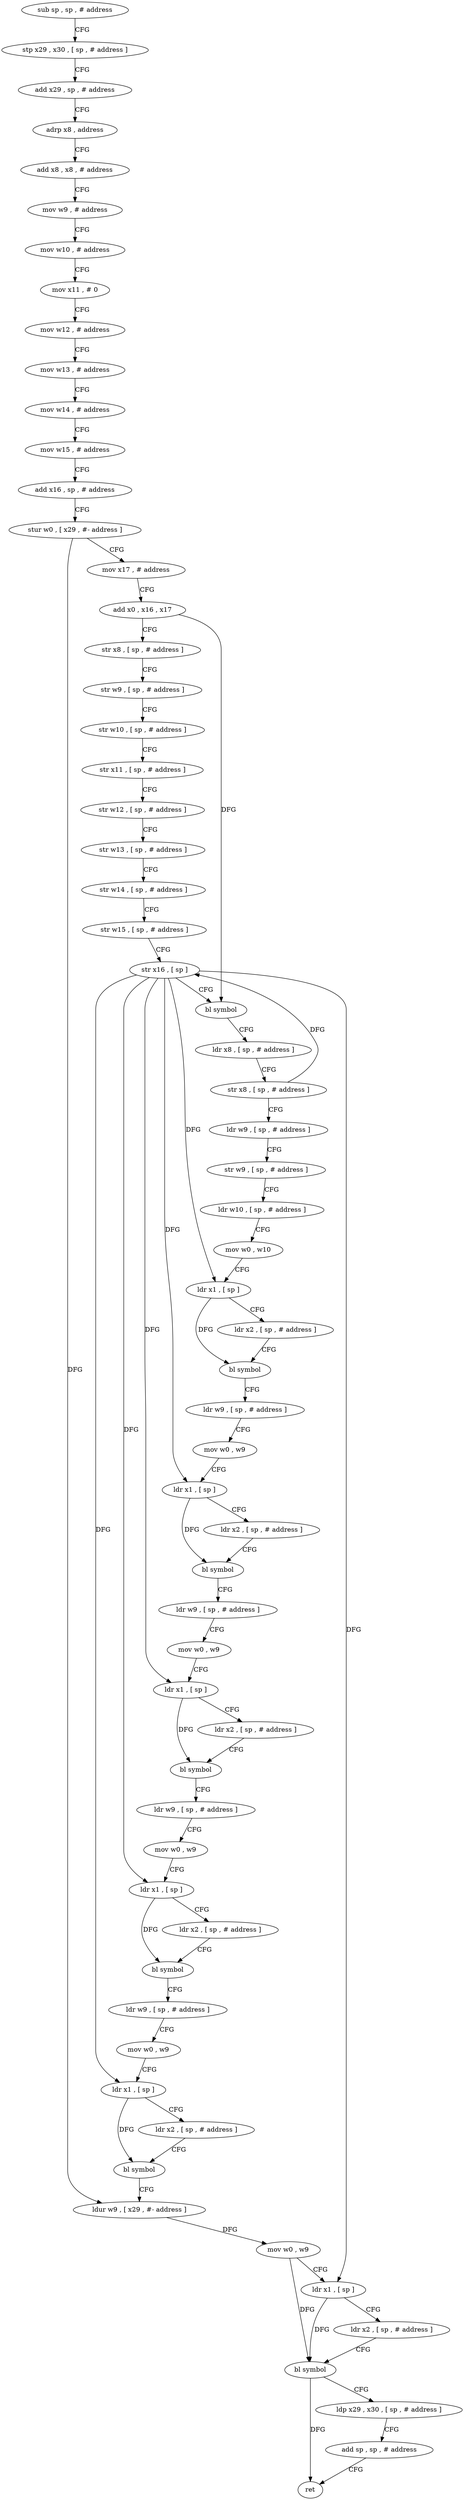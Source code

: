 digraph "func" {
"4204264" [label = "sub sp , sp , # address" ]
"4204268" [label = "stp x29 , x30 , [ sp , # address ]" ]
"4204272" [label = "add x29 , sp , # address" ]
"4204276" [label = "adrp x8 , address" ]
"4204280" [label = "add x8 , x8 , # address" ]
"4204284" [label = "mov w9 , # address" ]
"4204288" [label = "mov w10 , # address" ]
"4204292" [label = "mov x11 , # 0" ]
"4204296" [label = "mov w12 , # address" ]
"4204300" [label = "mov w13 , # address" ]
"4204304" [label = "mov w14 , # address" ]
"4204308" [label = "mov w15 , # address" ]
"4204312" [label = "add x16 , sp , # address" ]
"4204316" [label = "stur w0 , [ x29 , #- address ]" ]
"4204320" [label = "mov x17 , # address" ]
"4204324" [label = "add x0 , x16 , x17" ]
"4204328" [label = "str x8 , [ sp , # address ]" ]
"4204332" [label = "str w9 , [ sp , # address ]" ]
"4204336" [label = "str w10 , [ sp , # address ]" ]
"4204340" [label = "str x11 , [ sp , # address ]" ]
"4204344" [label = "str w12 , [ sp , # address ]" ]
"4204348" [label = "str w13 , [ sp , # address ]" ]
"4204352" [label = "str w14 , [ sp , # address ]" ]
"4204356" [label = "str w15 , [ sp , # address ]" ]
"4204360" [label = "str x16 , [ sp ]" ]
"4204364" [label = "bl symbol" ]
"4204368" [label = "ldr x8 , [ sp , # address ]" ]
"4204372" [label = "str x8 , [ sp , # address ]" ]
"4204376" [label = "ldr w9 , [ sp , # address ]" ]
"4204380" [label = "str w9 , [ sp , # address ]" ]
"4204384" [label = "ldr w10 , [ sp , # address ]" ]
"4204388" [label = "mov w0 , w10" ]
"4204392" [label = "ldr x1 , [ sp ]" ]
"4204396" [label = "ldr x2 , [ sp , # address ]" ]
"4204400" [label = "bl symbol" ]
"4204404" [label = "ldr w9 , [ sp , # address ]" ]
"4204408" [label = "mov w0 , w9" ]
"4204412" [label = "ldr x1 , [ sp ]" ]
"4204416" [label = "ldr x2 , [ sp , # address ]" ]
"4204420" [label = "bl symbol" ]
"4204424" [label = "ldr w9 , [ sp , # address ]" ]
"4204428" [label = "mov w0 , w9" ]
"4204432" [label = "ldr x1 , [ sp ]" ]
"4204436" [label = "ldr x2 , [ sp , # address ]" ]
"4204440" [label = "bl symbol" ]
"4204444" [label = "ldr w9 , [ sp , # address ]" ]
"4204448" [label = "mov w0 , w9" ]
"4204452" [label = "ldr x1 , [ sp ]" ]
"4204456" [label = "ldr x2 , [ sp , # address ]" ]
"4204460" [label = "bl symbol" ]
"4204464" [label = "ldr w9 , [ sp , # address ]" ]
"4204468" [label = "mov w0 , w9" ]
"4204472" [label = "ldr x1 , [ sp ]" ]
"4204476" [label = "ldr x2 , [ sp , # address ]" ]
"4204480" [label = "bl symbol" ]
"4204484" [label = "ldur w9 , [ x29 , #- address ]" ]
"4204488" [label = "mov w0 , w9" ]
"4204492" [label = "ldr x1 , [ sp ]" ]
"4204496" [label = "ldr x2 , [ sp , # address ]" ]
"4204500" [label = "bl symbol" ]
"4204504" [label = "ldp x29 , x30 , [ sp , # address ]" ]
"4204508" [label = "add sp , sp , # address" ]
"4204512" [label = "ret" ]
"4204264" -> "4204268" [ label = "CFG" ]
"4204268" -> "4204272" [ label = "CFG" ]
"4204272" -> "4204276" [ label = "CFG" ]
"4204276" -> "4204280" [ label = "CFG" ]
"4204280" -> "4204284" [ label = "CFG" ]
"4204284" -> "4204288" [ label = "CFG" ]
"4204288" -> "4204292" [ label = "CFG" ]
"4204292" -> "4204296" [ label = "CFG" ]
"4204296" -> "4204300" [ label = "CFG" ]
"4204300" -> "4204304" [ label = "CFG" ]
"4204304" -> "4204308" [ label = "CFG" ]
"4204308" -> "4204312" [ label = "CFG" ]
"4204312" -> "4204316" [ label = "CFG" ]
"4204316" -> "4204320" [ label = "CFG" ]
"4204316" -> "4204484" [ label = "DFG" ]
"4204320" -> "4204324" [ label = "CFG" ]
"4204324" -> "4204328" [ label = "CFG" ]
"4204324" -> "4204364" [ label = "DFG" ]
"4204328" -> "4204332" [ label = "CFG" ]
"4204332" -> "4204336" [ label = "CFG" ]
"4204336" -> "4204340" [ label = "CFG" ]
"4204340" -> "4204344" [ label = "CFG" ]
"4204344" -> "4204348" [ label = "CFG" ]
"4204348" -> "4204352" [ label = "CFG" ]
"4204352" -> "4204356" [ label = "CFG" ]
"4204356" -> "4204360" [ label = "CFG" ]
"4204360" -> "4204364" [ label = "CFG" ]
"4204360" -> "4204392" [ label = "DFG" ]
"4204360" -> "4204412" [ label = "DFG" ]
"4204360" -> "4204432" [ label = "DFG" ]
"4204360" -> "4204452" [ label = "DFG" ]
"4204360" -> "4204472" [ label = "DFG" ]
"4204360" -> "4204492" [ label = "DFG" ]
"4204364" -> "4204368" [ label = "CFG" ]
"4204368" -> "4204372" [ label = "CFG" ]
"4204372" -> "4204376" [ label = "CFG" ]
"4204372" -> "4204360" [ label = "DFG" ]
"4204376" -> "4204380" [ label = "CFG" ]
"4204380" -> "4204384" [ label = "CFG" ]
"4204384" -> "4204388" [ label = "CFG" ]
"4204388" -> "4204392" [ label = "CFG" ]
"4204392" -> "4204396" [ label = "CFG" ]
"4204392" -> "4204400" [ label = "DFG" ]
"4204396" -> "4204400" [ label = "CFG" ]
"4204400" -> "4204404" [ label = "CFG" ]
"4204404" -> "4204408" [ label = "CFG" ]
"4204408" -> "4204412" [ label = "CFG" ]
"4204412" -> "4204416" [ label = "CFG" ]
"4204412" -> "4204420" [ label = "DFG" ]
"4204416" -> "4204420" [ label = "CFG" ]
"4204420" -> "4204424" [ label = "CFG" ]
"4204424" -> "4204428" [ label = "CFG" ]
"4204428" -> "4204432" [ label = "CFG" ]
"4204432" -> "4204436" [ label = "CFG" ]
"4204432" -> "4204440" [ label = "DFG" ]
"4204436" -> "4204440" [ label = "CFG" ]
"4204440" -> "4204444" [ label = "CFG" ]
"4204444" -> "4204448" [ label = "CFG" ]
"4204448" -> "4204452" [ label = "CFG" ]
"4204452" -> "4204456" [ label = "CFG" ]
"4204452" -> "4204460" [ label = "DFG" ]
"4204456" -> "4204460" [ label = "CFG" ]
"4204460" -> "4204464" [ label = "CFG" ]
"4204464" -> "4204468" [ label = "CFG" ]
"4204468" -> "4204472" [ label = "CFG" ]
"4204472" -> "4204476" [ label = "CFG" ]
"4204472" -> "4204480" [ label = "DFG" ]
"4204476" -> "4204480" [ label = "CFG" ]
"4204480" -> "4204484" [ label = "CFG" ]
"4204484" -> "4204488" [ label = "DFG" ]
"4204488" -> "4204492" [ label = "CFG" ]
"4204488" -> "4204500" [ label = "DFG" ]
"4204492" -> "4204496" [ label = "CFG" ]
"4204492" -> "4204500" [ label = "DFG" ]
"4204496" -> "4204500" [ label = "CFG" ]
"4204500" -> "4204504" [ label = "CFG" ]
"4204500" -> "4204512" [ label = "DFG" ]
"4204504" -> "4204508" [ label = "CFG" ]
"4204508" -> "4204512" [ label = "CFG" ]
}
